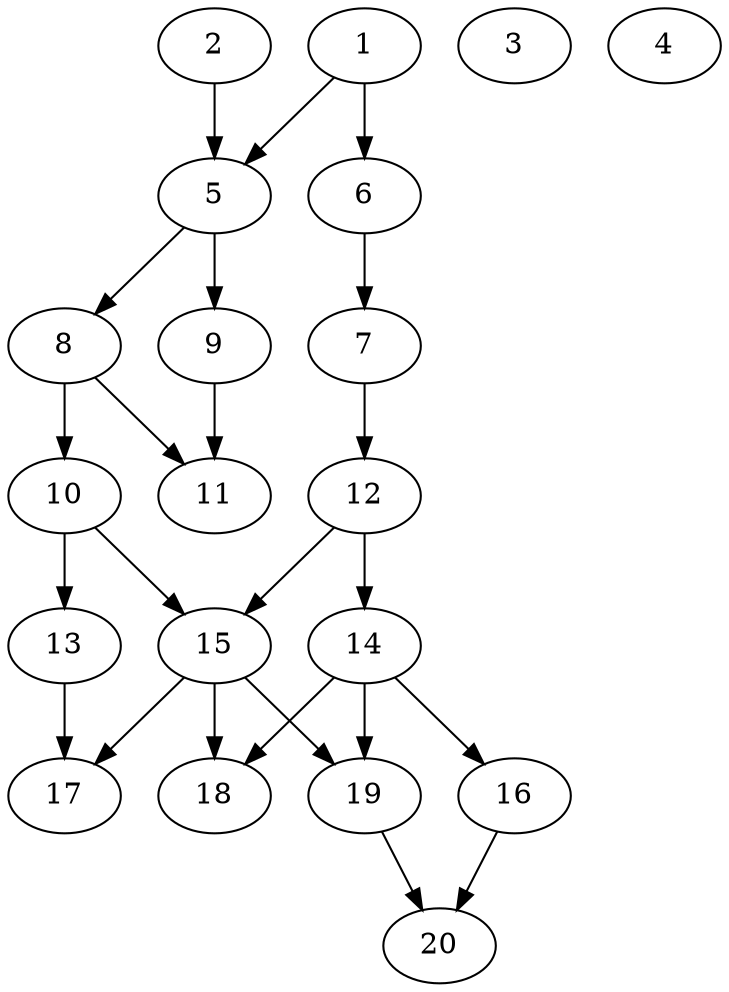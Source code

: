 // DAG automatically generated by daggen at Thu Oct  3 13:58:42 2019
// ./daggen --dot -n 20 --ccr 0.4 --fat 0.5 --regular 0.7 --density 0.5 --mindata 5242880 --maxdata 52428800 
digraph G {
  1 [size="60738560", alpha="0.16", expect_size="24295424"] 
  1 -> 5 [size ="24295424"]
  1 -> 6 [size ="24295424"]
  2 [size="40076800", alpha="0.11", expect_size="16030720"] 
  2 -> 5 [size ="16030720"]
  3 [size="62709760", alpha="0.07", expect_size="25083904"] 
  4 [size="46630400", alpha="0.07", expect_size="18652160"] 
  5 [size="108628480", alpha="0.17", expect_size="43451392"] 
  5 -> 8 [size ="43451392"]
  5 -> 9 [size ="43451392"]
  6 [size="81551360", alpha="0.02", expect_size="32620544"] 
  6 -> 7 [size ="32620544"]
  7 [size="15257600", alpha="0.20", expect_size="6103040"] 
  7 -> 12 [size ="6103040"]
  8 [size="97095680", alpha="0.07", expect_size="38838272"] 
  8 -> 10 [size ="38838272"]
  8 -> 11 [size ="38838272"]
  9 [size="70709760", alpha="0.11", expect_size="28283904"] 
  9 -> 11 [size ="28283904"]
  10 [size="110284800", alpha="0.09", expect_size="44113920"] 
  10 -> 13 [size ="44113920"]
  10 -> 15 [size ="44113920"]
  11 [size="56430080", alpha="0.11", expect_size="22572032"] 
  12 [size="34252800", alpha="0.06", expect_size="13701120"] 
  12 -> 14 [size ="13701120"]
  12 -> 15 [size ="13701120"]
  13 [size="96647680", alpha="0.14", expect_size="38659072"] 
  13 -> 17 [size ="38659072"]
  14 [size="20249600", alpha="0.05", expect_size="8099840"] 
  14 -> 16 [size ="8099840"]
  14 -> 18 [size ="8099840"]
  14 -> 19 [size ="8099840"]
  15 [size="59453440", alpha="0.18", expect_size="23781376"] 
  15 -> 17 [size ="23781376"]
  15 -> 18 [size ="23781376"]
  15 -> 19 [size ="23781376"]
  16 [size="43676160", alpha="0.03", expect_size="17470464"] 
  16 -> 20 [size ="17470464"]
  17 [size="53260800", alpha="0.14", expect_size="21304320"] 
  18 [size="50595840", alpha="0.15", expect_size="20238336"] 
  19 [size="90547200", alpha="0.17", expect_size="36218880"] 
  19 -> 20 [size ="36218880"]
  20 [size="37363200", alpha="0.06", expect_size="14945280"] 
}
